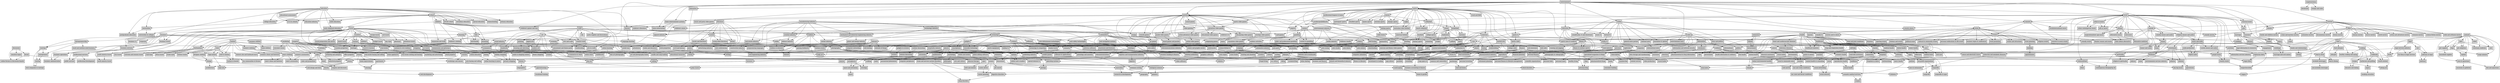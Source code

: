 digraph TagHierarchy {
    node [shape=box, style=filled, fillcolor=lightgray];
    "literature" -> "novels";
    "children's literature" -> "novels";
    "media" -> "news";
    "event" -> "news";
    "media" -> "social media";
    "education" -> "learning";
    "literacy" -> "learning";
    "technology" -> "science";
    "entertainment" -> "media";
    "information" -> "wiki";
    "informational" -> "wiki";
    "news" -> "information";
    "mathematics" -> "math";
    "physics" -> "math";
    "heritage" -> "history";
    "genealogy and ancestry" -> "history";
    "technology industry" -> "technology";
    "technology" -> "innovation";
    "discoveries" -> "innovation";
    "health" -> "wellness";
    "fitness" -> "wellness";
    "entertainment" -> "sports";
    "news and politics" -> "politics";
    "political event" -> "politics";
    "politics" -> "government";
    "news and politics" -> "government";
    "entertainment" -> "music";
    "hobbies" -> "lifestyle";
    "wellness" -> "lifestyle";
    "crafts" -> "art";
    "heritage" -> "culture";
    "cultural & community events" -> "culture";
    "nature" -> "environment";
    "science" -> "psychology";
    "physics" -> "psychology";
    "psychology" -> "philosophy";
    "entertainment" -> "gaming";
    "sports" -> "gaming";
    "entertainment" -> "comedy";
    "movies" -> "comedy";
    "style" -> "design";
    "designer clothing" -> "design";
    "physics" -> "mathematics";
    "science" -> "mathematics";
    "literature" -> "literacy";
    "education" -> "literacy";
    "science" -> "astronomy";
    "physics" -> "astronomy";
    "weather" -> "climate";
    "environment" -> "climate";
    "houses" -> "architecture";
    "design" -> "architecture";
    "technology" -> "gadgets";
    "technology" -> "software";
    "fashion" -> "style";
    "exercise" -> "fitness";
    "health" -> "fitness";
    "cooking" -> "recipes";
    "cookbooks" -> "recipes";
    "food" -> "cooking";
    "travel" -> "destinations";
    "tourism" -> "destinations";
    "adventure travel" -> "adventures";
    "adventure video games" -> "adventures";
    "event" -> "events";
    "concerts" -> "events";
    "business" -> "entrepreneurship";
    "golf" -> "courses";
    "education" -> "courses";
    "sports video games" -> "esports";
    "sports" -> "esports";
    "gadgets & reviews" -> "reviews";
    "literature" -> "manga";
    "children's literature" -> "manga";
    "manga" -> "comics";
    "comedy" -> "comics";
    "music" -> "albums";
    "concerts" -> "albums";
    "music" -> "concerts";
    "entertainment" -> "concerts";
    "entertainment" -> "movies";
    "movies" -> "films";
    "painting" -> "photography";
    "outdoor activities" -> "photography";
    "crafts" -> "diy";
    "houses" -> "home improvement";
    "animals" -> "pets";
    "healthcare" -> "care";
    "health" -> "care";
    "kids" -> "parenting";
    "children" -> "parenting";
    "family and children movies" -> "family";
    "marriage" -> "family";
    "children" -> "kids";
    "children's games and toys" -> "kids";
    "science" -> "research";
    "information" -> "research";
    "science" -> "discoveries";
    "astronomy" -> "discoveries";
    "property" -> "heritage";
    "tourism" -> "heritage";
    "finance" -> "investing";
    "betting" -> "investing";
    "manufacturing industry" -> "automotive";
    "automotive" -> "cars";
    "animals" -> "cars";
    "cars" -> "motorcycles";
    "hobby" -> "motorcycles";
    "property" -> "real estate";
    "real estate industry" -> "real estate";
    "houses" -> "housing";
    "apartments" -> "housing";
    "outdoor activities" -> "nature";
    "animals" -> "nature";
    "health" -> "mental health";
    "wellness" -> "mental health";
    "entrepreneurship" -> "startups";
    "business" -> "startups";
    "literature" -> "poetry";
    "novels and literature" -> "poetry";
    "poetry" -> "writing";
    "literature" -> "writing";
    "business" -> "marketing";
    "casinos" -> "gambling";
    "gaming" -> "gambling";
    "gaming" -> "casinos";
    "snooker/pool/billiards" -> "casinos";
    "gambling" -> "betting";
    "casinos & gambling" -> "betting";
    "space and astronomy" -> "space";
    "astronomy" -> "astrophysics";
    "physics" -> "astrophysics";
    "food" -> "nutrition";
    "fitness" -> "nutrition";
    "sports" -> "exercise";
    "basketball" -> "exercise";
    "fashion" -> "shopping";
    "retail industry" -> "shopping";
    "marketing" -> "sales";
    "shopping" -> "sales";
    "sales" -> "deals";
    "lifestyle" -> "luxury";
    "high fashion" -> "luxury";
    "high fashion" -> "high-end";
    "luxury" -> "high-end";
    "cryptocurrency" -> "blockchain";
    "travel" -> "vacation";
    "vacation" -> "holidays";
    "vacation" -> "getaways";
    "travel" -> "getaways";
    "interior decorating" -> "interior";
    "wedding" -> "weddings";
    "marriage" -> "weddings";
    "comedy" -> "humor";
    "comedy (music and audio)" -> "humor";
    "humor" -> "funny";
    "comedy" -> "funny";
    "hospitals" -> "banks";
    "finance" -> "banks";
    "auto insurance" -> "insurance";
    "healthcare" -> "insurance";
    "college education" -> "universities";
    "education" -> "universities";
    "learning" -> "online learning";
    "internet" -> "online learning";
    "professional services" -> "public services";
    "business services" -> "public services";
    "judiciary & legal" -> "judiciary";
    "law" -> "judiciary";
    "health" -> "healthcare";
    "healthcare" -> "hospitals";
    "healthcare industry" -> "hospitals";
    "telecommunications industry" -> "telecommunications";
    "smartphones" -> "telecommunications";
    "manga" -> "anime";
    "movies and tv shows" -> "anime";
    "non-profit organizations" -> "nonprofits";
    "ngos" -> "nonprofits";
    "charity" -> "ngos";
    "marketing" -> "ecommerce";
    "retail industry" -> "ecommerce";
    "ecommerce" -> "online store";
    "internet" -> "online store";
    "business" -> "corporate";
    "specialized magazines & blogs" -> "blog";
    "blog" -> "personal blog";
    "personal" -> "personal blog";
    "investing" -> "portfolio";
    "crafts" -> "creative work";
    "art" -> "creative work";
    "entertainment" -> "event";
    "concerts" -> "event";
    "event" -> "event promotion";
    "events" -> "event promotion";
    "subscription" -> "membership";
    "cultural & community events" -> "community";
    "charity" -> "community";
    "nonprofits" -> "nonprofit";
    "non-profit organizations" -> "nonprofit";
    "healthcare" -> "charity";
    "information" -> "informational";
    "news" -> "informational";
    "discussion" -> "forum";
    "social networking" -> "social network";
    "social" -> "social network";
    "startups" -> "startup";
    "entrepreneur" -> "startup";
    "entrepreneurship" -> "entrepreneur";
    "startups" -> "entrepreneur";
    "business services" -> "professional services";
    "event planning" -> "booking";
    "booking" -> "appointments";
    "activism" -> "petition";
    "charity" -> "activism";
    "education" -> "school";
    "hobbies" -> "hobby";
    "crafts" -> "hobby";
    "hobbies & interests" -> "interest";
    "hobbies" -> "interest";
    "entertainment" -> "interactive";
    "wedding" -> "engagement";
    "marriage" -> "engagement";
    "marriage" -> "wedding";
    "event" -> "wedding";
    "event" -> "event planning";
    "events" -> "event planning";
    "travel" -> "tourism";
    "vacation" -> "tourism";
    "databases" -> "directory";
    "hotel properties" -> "listing";
    "property" -> "listing";
    "media" -> "magazine";
    "entertainment news" -> "magazine";
    "event" -> "memorial";
    "memorial" -> "tribute";
    "magazine" -> "subscription";
    "subscription" -> "content service";
    "kids" -> "kid-friendly";
    "children" -> "kid-friendly";
    "school" -> "children";
    "literature" -> "novels and literature";
    "novels" -> "novels and literature";
    "movies" -> "movies and tv shows";
    "television" -> "movies and tv shows";
    "music" -> "music and audio";
    "religious (music and audio)" -> "music and audio";
    "culture" -> "arts and culture";
    "art" -> "arts and culture";
    "investing" -> "investment & trading";
    "ecommerce" -> "e-commerce & retail";
    "retail industry" -> "e-commerce & retail";
    "business" -> "business services";
    "business travel" -> "business services";
    "universities" -> "universities & colleges";
    "education" -> "universities & colleges";
    "school" -> "k-12 & schools";
    "education" -> "k-12 & schools";
    "online learning" -> "online learning & moocs";
    "online education" -> "online learning & moocs";
    "professional services" -> "professional development";
    "education" -> "educational resources";
    "research" -> "educational resources";
    "legal" -> "judiciary & legal";
    "law" -> "judiciary & legal";
    "hospitals" -> "hospitals & clinics";
    "healthcare" -> "hospitals & clinics";
    "wellness" -> "health information & wellness";
    "health" -> "health information & wellness";
    "information" -> "pharmaceutical & drug information";
    "informational" -> "pharmaceutical & drug information";
    "fitness" -> "fitness & lifestyle";
    "lifestyle" -> "fitness & lifestyle";
    "mental health" -> "mental health & counseling";
    "self-help" -> "mental health & counseling";
    "startups" -> "tech companies & startups";
    "startup" -> "tech companies & startups";
    "research" -> "research & development";
    "innovation" -> "research & development";
    "gadgets" -> "gadgets & reviews";
    "software" -> "software & applications";
    "technology & computing" -> "software & applications";
    "science" -> "scientific organizations";
    "ngos" -> "scientific organizations";
    "news" -> "general news portals";
    "media" -> "general news portals";
    "community" -> "local & community news";
    "news" -> "local & community news";
    "magazine" -> "specialized magazines & blogs";
    "media" -> "specialized magazines & blogs";
    "news" -> "journalism & opinion";
    "media" -> "journalism & opinion";
    "news" -> "entertainment news";
    "entertainment" -> "entertainment news";
    "social media" -> "social";
    "community" -> "social";
    "social media" -> "social networking";
    "social" -> "social networking";
    "forum" -> "online forums & discussion boards";
    "discussion" -> "online forums & discussion boards";
    "ngos" -> "nonprofits & ngos";
    "nonprofits" -> "nonprofits & ngos";
    "events" -> "cultural & community events";
    "event" -> "cultural & community events";
    "tourism" -> "travel & tourism";
    "travel" -> "travel & tourism";
    "food" -> "food & dining";
    "food & drink" -> "food & dining";
    "fashion" -> "fashion & beauty";
    "style & fashion" -> "fashion & beauty";
    "gardening" -> "home & garden";
    "landscaping" -> "home & garden";
    "lifestyle" -> "personal finance & lifestyle management";
    "personal finance" -> "personal finance & lifestyle management";
    "sports" -> "professional leagues & teams";
    "sports" -> "sports news & analysis";
    "news" -> "sports news & analysis";
    "forum" -> "fan communities & forums";
    "community" -> "fan communities & forums";
    "fitness" -> "fitness & outdoor sports";
    "sports" -> "fitness & outdoor sports";
    "legal services industry" -> "law firms & legal services";
    "law" -> "law firms & legal services";
    "information" -> "legal information & resources";
    "legal" -> "legal information & resources";
    "crafts" -> "hobbies";
    "entertainment" -> "hobbies";
    "crafts" -> "arts & crafts";
    "arts and crafts" -> "arts & crafts";
    "photography" -> "photography & videography";
    "films" -> "photography & videography";
    "hobby" -> "gaming (hobbyist)";
    "gaming" -> "gaming (hobbyist)";
    "culture" -> "car culture";
    "cars" -> "car culture";
    "self-help" -> "road-side assistance";
    "motorcycles" -> "scooters";
    "cars" -> "scooters";
    "automotive" -> "auto buying and selling";
    "sales" -> "auto buying and selling";
    "automotive" -> "auto insurance";
    "cars" -> "auto insurance";
    "automotive" -> "auto parts";
    "cars" -> "auto parts";
    "automotive" -> "auto recalls";
    "cars" -> "auto recalls";
    "automotive" -> "auto repair";
    "auto parts" -> "auto repair";
    "auto safety technologies" -> "auto safety";
    "automotive" -> "auto safety";
    "automotive" -> "auto shows";
    "cars" -> "auto shows";
    "technology" -> "auto infotainment technologies";
    "automotive" -> "auto infotainment technologies";
    "automotive" -> "auto navigation systems";
    "automotive" -> "auto safety technologies";
    "technology" -> "auto safety technologies";
    "automotive" -> "auto rentals";
    "cars" -> "auto rentals";
    "literature" -> "books and literature";
    "novels and literature" -> "books and literature";
    "photography" -> "art and photography books";
    "art" -> "art and photography books";
    "history" -> "biographies";
    "literature" -> "children's literature";
    "children" -> "children's literature";
    "comics" -> "comics and graphic novels";
    "novels" -> "comics and graphic novels";
    "cooking" -> "cookbooks";
    "food" -> "cookbooks";
    "novels" -> "fiction";
    "literature" -> "fiction";
    "travel" -> "travel books";
    "cookbooks" -> "travel books";
    "literature" -> "young adult literature";
    "novels" -> "young adult literature";
    "finance" -> "business and finance";
    "business banking & finance" -> "business and finance";
    "business and finance" -> "business accounting & finance";
    "finance" -> "business accounting & finance";
    "logistics and transportation industry" -> "logistics";
    "marketing" -> "marketing and advertising";
    "advertising industry" -> "marketing and advertising";
    "business" -> "small and medium-sized business";
    "entrepreneurship" -> "small and medium-sized business";
    "business" -> "business administration";
    "business operations" -> "business administration";
    "finance" -> "business banking & finance";
    "business" -> "business banking & finance";
    "business" -> "business i.t.";
    "business" -> "business operations";
    "business services" -> "business operations";
    "marketing" -> "consumer issues";
    "business" -> "business utilities";
    "apparel industry" -> "economy";
    "business" -> "economy";
    "marketing" -> "advertising industry";
    "media industry" -> "advertising industry";
    "education" -> "education industry";
    "school" -> "education industry";
    "entertainment" -> "entertainment industry";
    "media" -> "entertainment industry";
    "legal services industry" -> "environmental services industry";
    "environment" -> "environmental services industry";
    "finance" -> "financial industry";
    "entertainment industry" -> "financial industry";
    "food" -> "food industry";
    "manufacturing industry" -> "food industry";
    "healthcare" -> "healthcare industry";
    "health" -> "healthcare industry";
    "tourism" -> "hospitality industry";
    "entertainment industry" -> "hospitality industry";
    "legal services industry" -> "information services industry";
    "informational" -> "information services industry";
    "legal" -> "legal services industry";
    "automotive industry" -> "logistics and transportation industry";
    "manufacturing industry" -> "logistics and transportation industry";
    "food industry" -> "agriculture";
    "field hockey" -> "agriculture";
    "manufacturing industry" -> "mechanical and industrial engineering industry";
    "technology industry" -> "mechanical and industrial engineering industry";
    "media" -> "media industry";
    "entertainment industry" -> "media industry";
    "manufacturing industry" -> "metals industry";
    "mechanical and industrial engineering industry" -> "metals industry";
    "ngos" -> "non-profit organizations";
    "charity" -> "non-profit organizations";
    "healthcare industry" -> "pharmaceutical industry";
    "manufacturing industry" -> "pharmaceutical industry";
    "mechanical and industrial engineering industry" -> "power and energy industry";
    "technology industry" -> "power and energy industry";
    "media industry" -> "publishing industry";
    "advertising industry" -> "publishing industry";
    "manufacturing industry" -> "real estate industry";
    "aviation industry" -> "real estate industry";
    "manufacturing industry" -> "apparel industry";
    "entertainment industry" -> "apparel industry";
    "apparel industry" -> "retail industry";
    "business" -> "retail industry";
    "manufacturing industry" -> "technology industry";
    "technology industry" -> "telecommunications industry";
    "media industry" -> "telecommunications industry";
    "automotive" -> "automotive industry";
    "cars" -> "automotive industry";
    "manufacturing industry" -> "aviation industry";
    "technology industry" -> "aviation industry";
    "pharmaceutical industry" -> "biotech and biomedical industry";
    "technology industry" -> "biotech and biomedical industry";
    "mechanical and industrial engineering industry" -> "civil engineering industry";
    "construction industry" -> "civil engineering industry";
    "manufacturing industry" -> "construction industry";
    "real estate industry" -> "construction industry";
    "aviation industry" -> "defense industry";
    "manufacturing industry" -> "defense industry";
    "hobbies" -> "careers";
    "lifestyle" -> "careers";
    "careers" -> "apprenticeships";
    "workshops and classes" -> "apprenticeships";
    "careers" -> "career advice";
    "careers" -> "career planning";
    "career advice" -> "career planning";
    "careers" -> "job search";
    "apprenticeships" -> "vocational training";
    "education" -> "adult education";
    "school" -> "adult education";
    "school" -> "private school";
    "education" -> "private school";
    "education" -> "secondary education";
    "school" -> "secondary education";
    "education" -> "special education";
    "school" -> "special education";
    "education" -> "college education";
    "school" -> "college education";
    "education" -> "postgraduate education";
    "universities" -> "postgraduate education";
    "education" -> "early childhood education";
    "children" -> "early childhood education";
    "education" -> "educational assessment";
    "school" -> "homeschooling";
    "education" -> "homeschooling";
    "learning" -> "homework and study";
    "school" -> "homework and study";
    "learning" -> "language learning";
    "literacy" -> "language learning";
    "education" -> "online education";
    "online learning" -> "online education";
    "education" -> "primary education";
    "school" -> "primary education";
    "events" -> "events and attractions";
    "event" -> "events and attractions";
    "entertainment" -> "amusement and theme parks";
    "tourism" -> "amusement and theme parks";
    "events" -> "fashion events";
    "fashion" -> "fashion events";
    "tourism" -> "historic site and landmark tours";
    "destinations" -> "historic site and landmark tours";
    "shopping" -> "malls & shopping centers";
    "zoos & aquariums" -> "museums & galleries";
    "theater" -> "musicals";
    "music" -> "musicals";
    "holidays" -> "national & civic holidays";
    "casinos" -> "nightclubs";
    "cinemas and events" -> "nightclubs";
    "exercise" -> "outdoor activities";
    "hobbies" -> "outdoor activities";
    "nature" -> "parks & nature";
    "crafts" -> "party supplies and decorations";
    "concerts" -> "awards shows";
    "entertainment" -> "awards shows";
    "events" -> "personal celebrations & life events";
    "event" -> "personal celebrations & life events";
    "event" -> "political event";
    "events" -> "political event";
    "events" -> "religious events";
    "event" -> "religious events";
    "events" -> "sporting events";
    "sports" -> "sporting events";
    "events" -> "theater venues and events";
    "theater" -> "theater venues and events";
    "animals" -> "zoos & aquariums";
    "reptiles" -> "zoos & aquariums";
    "nightclubs" -> "bars & restaurants";
    "food & dining" -> "bars & restaurants";
    "events" -> "business expos & conferences";
    "event" -> "business expos & conferences";
    "casinos" -> "casinos & gambling";
    "gambling" -> "casinos & gambling";
    "events" -> "cinemas and events";
    "event" -> "cinemas and events";
    "events" -> "comedy events";
    "comedy" -> "comedy events";
    "concerts" -> "concerts & music events";
    "events" -> "concerts & music events";
    "family" -> "family and relationships";
    "marriage" -> "family and relationships";
    "memorial" -> "bereavement";
    "tribute" -> "bereavement";
    "family and relationships" -> "dating";
    "marriage" -> "divorce";
    "senior health" -> "eldercare";
    "healthcare" -> "eldercare";
    "marriage" -> "marriage and civil unions";
    "weddings" -> "marriage and civil unions";
    "art" -> "fine art";
    "fine art photography" -> "fine art";
    "fashion" -> "costume";
    "children's clothing" -> "costume";
    "exercise" -> "dance";
    "gymnastics" -> "dance";
    "art" -> "digital arts";
    "photography" -> "fine art photography";
    "art" -> "fine art photography";
    "art" -> "modern art";
    "painting" -> "modern art";
    "classical music" -> "opera";
    "musicals" -> "opera";
    "movies" -> "theater";
    "entertainment" -> "theater";
    "food" -> "food & drink";
    "nutrition" -> "food & drink";
    "food & drink" -> "alcoholic beverages";
    "vegetarian diets" -> "vegan diets";
    "nutrition" -> "vegan diets";
    "nutrition" -> "vegetarian diets";
    "food" -> "vegetarian diets";
    "food" -> "world cuisines";
    "cookbooks" -> "world cuisines";
    "cooking" -> "barbecues and grilling";
    "cookbooks" -> "barbecues and grilling";
    "recipes" -> "desserts and baking";
    "cooking" -> "desserts and baking";
    "food" -> "dining out";
    "food & dining" -> "dining out";
    "food" -> "food allergies";
    "food" -> "food movements";
    "dance" -> "food movements";
    "cooking" -> "healthy cooking and eating";
    "food" -> "healthy cooking and eating";
    "alcoholic beverages" -> "non-alcoholic beverages";
    "lifestyle" -> "healthy living";
    "wellness" -> "healthy living";
    "health" -> "children's health";
    "children" -> "children's health";
    "sports" -> "participant sports";
    "soccer" -> "participant sports";
    "exercise" -> "running and jogging";
    "fitness" -> "running and jogging";
    "health" -> "men's health";
    "women's health" -> "men's health";
    "health" -> "senior health";
    "healthcare" -> "senior health";
    "alternative music" -> "alternative medicine";
    "psychology" -> "physical therapy";
    "cigars" -> "smoking cessation";
    "health" -> "women's health";
    "wellness" -> "women's health";
    "hobbies" -> "hobbies & interests";
    "hobby" -> "hobbies & interests";
    "heritage" -> "antiquing and antiques";
    "hobby" -> "model toys";
    "children's games and toys" -> "model toys";
    "music" -> "musical instruments";
    "gadgets" -> "musical instruments";
    "psychology" -> "paranormal phenomena";
    "physics" -> "paranormal phenomena";
    "fiction" -> "sci-fi and fantasy";
    "literature" -> "sci-fi and fantasy";
    "courses" -> "workshops and classes";
    "school" -> "workshops and classes";
    "crafts" -> "arts and crafts";
    "art" -> "arts and crafts";
    "crafts" -> "beadwork";
    "arts and crafts" -> "beadwork";
    "crafts" -> "candle and soap making";
    "woodworking" -> "candle and soap making";
    "painting" -> "drawing and sketching";
    "art" -> "drawing and sketching";
    "beadwork" -> "needlework";
    "crafts" -> "needlework";
    "art" -> "painting";
    "crafts" -> "painting";
    "crafts" -> "woodworking";
    "arts and crafts" -> "woodworking";
    "birds" -> "birdwatching";
    "outdoor activities" -> "birdwatching";
    "barbecues and grilling" -> "cigars";
    "comics" -> "comic books";
    "comics and graphic novels" -> "comic books";
    "cryptocurrency" -> "stamps and coins";
    "music and audio" -> "audio production";
    "writing" -> "freelance writing";
    "screenwriting" -> "freelance writing";
    "writing" -> "screenwriting";
    "films" -> "screenwriting";
    "audio production" -> "video production";
    "photography & videography" -> "video production";
    "gaming" -> "board games and puzzles";
    "puzzle video games" -> "board games and puzzles";
    "gaming" -> "card games";
    "casinos" -> "card games";
    "role-playing video games" -> "roleplaying games";
    "gaming" -> "roleplaying games";
    "heritage" -> "genealogy and ancestry";
    "family" -> "genealogy and ancestry";
    "agriculture" -> "gardening";
    "home utilities" -> "home appliances";
    "home entertainment systems" -> "home appliances";
    "entertainment" -> "home entertaining";
    "home entertainment systems" -> "home entertaining";
    "environment" -> "indoor environmental quality";
    "outdoor decorating" -> "interior decorating";
    "gardening" -> "landscaping";
    "outdoor decorating" -> "landscaping";
    "crafts" -> "outdoor decorating";
    "outdoor activities" -> "outdoor decorating";
    "health" -> "medical health";
    "healthcare" -> "medical health";
    "food allergies" -> "allergies";
    "eye and vision conditions" -> "ear, nose and throat conditions";
    "heart and cardiovascular diseases" -> "endocrine and metabolic diseases";
    "nutrition" -> "endocrine and metabolic diseases";
    "weather" -> "eye and vision conditions";
    "health" -> "foot health";
    "wellness" -> "foot health";
    "health" -> "heart and cardiovascular diseases";
    "health" -> "infectious diseases";
    "heart and cardiovascular diseases" -> "infectious diseases";
    "health" -> "lung and respiratory health";
    "healthcare" -> "lung and respiratory health";
    "health" -> "reproductive health";
    "women's health" -> "reproductive health";
    "brain and nervous system disorders" -> "blood disorders";
    "heart and cardiovascular diseases" -> "blood disorders";
    "health" -> "sexual health";
    "reproductive health" -> "sexual health";
    "brain and nervous system disorders" -> "sleep disorders";
    "digestive disorders" -> "sleep disorders";
    "injuries" -> "bone and joint conditions";
    "health" -> "bone and joint conditions";
    "psychology" -> "brain and nervous system disorders";
    "weather" -> "cold and flu";
    "health" -> "dental health";
    "healthcare" -> "dental health";
    "blood disorders" -> "diabetes";
    "endocrine and metabolic diseases" -> "diabetes";
    "brain and nervous system disorders" -> "digestive disorders";
    "blood disorders" -> "digestive disorders";
    "medical health" -> "medical tests";
    "health" -> "medical tests";
    "pharmaceutical industry" -> "pharmaceutical drugs";
    "pharmaceutical & drug information" -> "pharmaceutical drugs";
    "cosmetic medical services" -> "surgery";
    "hospitals" -> "surgery";
    "infectious diseases" -> "vaccines";
    "healthcare" -> "cosmetic medical services";
    "beauty" -> "cosmetic medical services";
    "movies" -> "action and adventure movies";
    "films" -> "action and adventure movies";
    "movies" -> "romance movies";
    "films" -> "romance movies";
    "movies" -> "science fiction movies";
    "films" -> "science fiction movies";
    "movies" -> "indie and arthouse movies";
    "films" -> "indie and arthouse movies";
    "movies" -> "animation movies";
    "films" -> "animation movies";
    "comedy" -> "comedy movies";
    "movies" -> "comedy movies";
    "movies" -> "crime and mystery movies";
    "films" -> "crime and mystery movies";
    "films" -> "documentary movies";
    "movies" -> "documentary movies";
    "movies" -> "drama movies";
    "films" -> "drama movies";
    "movies" -> "family and children movies";
    "films" -> "family and children movies";
    "movies" -> "fantasy movies";
    "films" -> "fantasy movies";
    "movies" -> "horror movies";
    "films" -> "horror movies";
    "movies" -> "world movies";
    "films" -> "world movies";
    "music" -> "soft ac music";
    "urban ac music" -> "soft ac music";
    "music" -> "urban ac music";
    "albums" -> "adult album alternative";
    "alternative music" -> "adult album alternative";
    "music" -> "alternative music";
    "albums" -> "alternative music";
    "music" -> "children's music";
    "children" -> "children's music";
    "music" -> "classical music";
    "entertainment" -> "classical music";
    "sports radio" -> "college radio";
    "comedy" -> "comedy (music and audio)";
    "music" -> "comedy (music and audio)";
    "r&b/soul/funk" -> "contemporary hits/pop/top 40";
    "music" -> "contemporary hits/pop/top 40";
    "music" -> "country music";
    "gospel music" -> "country music";
    "music" -> "dance and electronic music";
    "dance" -> "dance and electronic music";
    "music" -> "world/international music";
    "concerts" -> "world/international music";
    "country music" -> "songwriters/folk";
    "music" -> "songwriters/folk";
    "music" -> "gospel music";
    "christianity" -> "gospel music";
    "music" -> "hip hop music";
    "r&b/soul/funk" -> "hip hop music";
    "music" -> "inspirational/new age music";
    "albums" -> "inspirational/new age music";
    "music" -> "jazz";
    "classical music" -> "jazz";
    "music" -> "reggae";
    "hip hop music" -> "reggae";
    "r&b/soul/funk" -> "blues";
    "music" -> "religious (music and audio)";
    "albums" -> "religious (music and audio)";
    "dance and electronic music" -> "r&b/soul/funk";
    "music" -> "r&b/soul/funk";
    "music" -> "rock music";
    "albums" -> "rock music";
    "music" -> "soundtracks, tv and showtunes";
    "television" -> "soundtracks, tv and showtunes";
    "sports" -> "sports radio";
    "sports tv" -> "sports radio";
    "sports radio" -> "talk radio";
    "music" -> "urban contemporary music";
    "urban ac music" -> "urban contemporary music";
    "music" -> "variety (music and audio)";
    "music and audio" -> "variety (music and audio)";
    "news" -> "news and politics";
    "media" -> "news and politics";
    "crime and mystery movies" -> "crime";
    "injuries" -> "disasters";
    "events" -> "disasters";
    "news" -> "international news";
    "national news" -> "international news";
    "legal" -> "law";
    "news" -> "local news";
    "local & community news" -> "local news";
    "news" -> "national news";
    "media" -> "national news";
    "environment" -> "weather";
    "nature" -> "weather";
    "finance" -> "personal finance";
    "personal" -> "personal finance";
    "banks" -> "consumer banking";
    "self-help" -> "financial assistance";
    "finance" -> "financial assistance";
    "finance" -> "financial planning";
    "lifestyle" -> "frugal living";
    "personal" -> "personal debt";
    "personal finance" -> "personal debt";
    "investing" -> "personal investing";
    "personal" -> "personal investing";
    "personal" -> "personal taxes";
    "personal finance" -> "personal taxes";
    "financial planning" -> "retirement planning";
    "business utilities" -> "home utilities";
    "animals" -> "birds";
    "dogs" -> "birds";
    "pets" -> "cats";
    "animals" -> "cats";
    "animals" -> "dogs";
    "pets" -> "dogs";
    "zoos & aquariums" -> "fish and aquariums";
    "animals" -> "fish and aquariums";
    "animals" -> "large animals";
    "dogs" -> "large animals";
    "pets" -> "pet adoptions";
    "animals" -> "pet adoptions";
    "animals" -> "reptiles";
    "dogs" -> "reptiles";
    "animals" -> "veterinary medicine";
    "pets" -> "veterinary medicine";
    "pets" -> "pet supplies";
    "animals" -> "pet supplies";
    "media" -> "pop culture";
    "culture" -> "pop culture";
    "humor" -> "humor and satire";
    "comedy" -> "humor and satire";
    "houses" -> "apartments";
    "real estate" -> "apartments";
    "property" -> "retail property";
    "shopping" -> "retail property";
    "property" -> "vacation properties";
    "vacation" -> "vacation properties";
    "property" -> "hotel properties";
    "casinos" -> "hotel properties";
    "property" -> "houses";
    "real estate" -> "houses";
    "property" -> "industrial property";
    "office property" -> "industrial property";
    "agriculture" -> "land and farms";
    "gardening" -> "land and farms";
    "property" -> "office property";
    "real estate" -> "office property";
    "real estate" -> "real estate buying and selling";
    "property" -> "real estate buying and selling";
    "property" -> "real estate renting and leasing";
    "real estate" -> "real estate renting and leasing";
    "spirituality" -> "religion & spirituality";
    "hinduism" -> "religion & spirituality";
    "atheism" -> "agnosticism";
    "wellness" -> "spirituality";
    "religious (music and audio)" -> "spirituality";
    "astronomy" -> "astrology";
    "astrophysics" -> "astrology";
    "christianity" -> "atheism";
    "hinduism" -> "atheism";
    "hinduism" -> "buddhism";
    "martial arts" -> "buddhism";
    "religious (music and audio)" -> "christianity";
    "religious events" -> "christianity";
    "christianity" -> "hinduism";
    "religious (music and audio)" -> "hinduism";
    "hinduism" -> "islam";
    "christianity" -> "islam";
    "christianity" -> "judaism";
    "hinduism" -> "judaism";
    "hinduism" -> "sikhism";
    "science" -> "biological sciences";
    "biotech and biomedical industry" -> "biological sciences";
    "science" -> "chemistry";
    "physics" -> "chemistry";
    "genealogy and ancestry" -> "genetics";
    "biological sciences" -> "genetics";
    "geology" -> "geography";
    "climate" -> "geography";
    "science" -> "geology";
    "discoveries" -> "geology";
    "science" -> "physics";
    "technology" -> "physics";
    "astronomy" -> "space and astronomy";
    "astrophysics" -> "space and astronomy";
    "deals" -> "coupons and discounts";
    "sales" -> "coupons and discounts";
    "shopping" -> "flower shopping";
    "shopping" -> "grocery shopping";
    "holiday shopping" -> "grocery shopping";
    "shopping" -> "holiday shopping";
    "holidays" -> "holiday shopping";
    "pet supplies" -> "household supplies";
    "betting" -> "lotteries and scratchcards";
    "gambling" -> "lotteries and scratchcards";
    "sales" -> "sales and promotions";
    "marketing" -> "sales and promotions";
    "entertainment" -> "children's games and toys";
    "children" -> "children's games and toys";
    "australian rules football" -> "american football";
    "sports" -> "american football";
    "martial arts" -> "boxing";
    "tennis" -> "boxing";
    "gymnastics" -> "cheerleading";
    "sports" -> "college sports";
    "basketball" -> "college sports";
    "baseball" -> "cricket";
    "basketball" -> "cricket";
    "motorcycles" -> "cycling";
    "exercise" -> "cycling";
    "badminton" -> "darts";
    "basketball" -> "darts";
    "sports" -> "disabled sports";
    "soccer" -> "disabled sports";
    "swimming" -> "diving";
    "sports" -> "equine sports";
    "soccer" -> "equine sports";
    "sports" -> "extreme sports";
    "soccer" -> "extreme sports";
    "rugby" -> "australian rules football";
    "sports" -> "australian rules football";
    "sports" -> "fantasy sports";
    "baseball" -> "fantasy sports";
    "sports" -> "field hockey";
    "baseball" -> "field hockey";
    "dance" -> "figure skating";
    "gymnastics" -> "figure skating";
    "sports" -> "fishing sports";
    "volleyball" -> "fishing sports";
    "cricket" -> "golf";
    "badminton" -> "golf";
    "exercise" -> "gymnastics";
    "sports" -> "gymnastics";
    "photography" -> "hunting and shooting";
    "golf" -> "hunting and shooting";
    "sports" -> "ice hockey";
    "field hockey" -> "ice hockey";
    "figure skating" -> "inline skating";
    "dance" -> "inline skating";
    "sports" -> "lacrosse";
    "basketball" -> "lacrosse";
    "cars" -> "auto racing";
    "automotive" -> "auto racing";
    "exercise" -> "martial arts";
    "sports" -> "martial arts";
    "sports" -> "olympic sports";
    "soccer" -> "olympic sports";
    "gambling" -> "poker and professional gambling";
    "casinos" -> "poker and professional gambling";
    "animals" -> "rodeo";
    "fishing sports" -> "rowing";
    "poetry" -> "rowing";
    "sports" -> "rugby";
    "soccer" -> "rugby";
    "rowing" -> "sailing";
    "cruises" -> "sailing";
    "ice hockey" -> "skiing";
    "figure skating" -> "skiing";
    "sports" -> "snooker/pool/billiards";
    "gaming" -> "snooker/pool/billiards";
    "sports" -> "soccer";
    "basketball" -> "badminton";
    "tennis" -> "badminton";
    "baseball" -> "softball";
    "sports" -> "softball";
    "golf" -> "squash";
    "badminton" -> "squash";
    "fishing sports" -> "swimming";
    "exercise" -> "swimming";
    "tennis" -> "table tennis";
    "snooker/pool/billiards" -> "table tennis";
    "sports" -> "tennis";
    "volleyball" -> "tennis";
    "sports" -> "track and field";
    "sports" -> "volleyball";
    "soccer" -> "volleyball";
    "travel" -> "walking";
    "food movements" -> "walking";
    "swimming" -> "water polo";
    "volleyball" -> "water polo";
    "bodybuilding" -> "weightlifting";
    "gymnastics" -> "weightlifting";
    "sports" -> "baseball";
    "basketball" -> "baseball";
    "weightlifting" -> "wrestling";
    "martial arts" -> "wrestling";
    "sports" -> "basketball";
    "volleyball" -> "basketball";
    "volleyball" -> "beach volleyball";
    "sports" -> "beach volleyball";
    "fitness" -> "bodybuilding";
    "exercise" -> "bodybuilding";
    "badminton" -> "bowling";
    "snooker/pool/billiards" -> "bowling";
    "sports" -> "sports equipment";
    "gadgets" -> "sports equipment";
    "fashion" -> "style & fashion";
    "style" -> "style & fashion";
    "fashion & beauty" -> "beauty";
    "luxury" -> "beauty";
    "women's clothing" -> "women's accessories";
    "gadgets" -> "women's accessories";
    "fashion" -> "women's clothing";
    "children's clothing" -> "women's clothing";
    "women's clothing" -> "women's shoes and footwear";
    "fashion" -> "women's shoes and footwear";
    "art" -> "body art";
    "bodybuilding" -> "body art";
    "children" -> "children's clothing";
    "kids" -> "children's clothing";
    "fashion" -> "designer clothing";
    "style" -> "designer clothing";
    "fashion" -> "fashion trends";
    "style" -> "fashion trends";
    "fashion" -> "high fashion";
    "style" -> "high fashion";
    "women's accessories" -> "men's accessories";
    "men's clothing" -> "men's accessories";
    "fashion" -> "men's clothing";
    "women's clothing" -> "men's clothing";
    "women's shoes and footwear" -> "men's shoes and footwear";
    "men's clothing" -> "men's shoes and footwear";
    "spas" -> "bath and shower";
    "care" -> "oral care";
    "style" -> "street style";
    "fashion" -> "street style";
    "technology" -> "technology & computing";
    "science" -> "technology & computing";
    "internet" -> "computer networking";
    "laptops" -> "computer peripherals";
    "gadgets" -> "computer peripherals";
    "software" -> "photo editing software";
    "photography" -> "photo editing software";
    "software" -> "shareware and freeware";
    "software" -> "video software";
    "graphics software" -> "video software";
    "internet" -> "web conferencing";
    "interactive" -> "web conferencing";
    "software" -> "antivirus software";
    "internet" -> "browsers";
    "desktops" -> "browsers";
    "anime" -> "computer animation";
    "animation tv" -> "computer animation";
    "information" -> "databases";
    "desktops" -> "desktop publishing";
    "music and audio" -> "digital audio";
    "audio production" -> "digital audio";
    "software" -> "graphics software";
    "desktops" -> "graphics software";
    "software" -> "operating systems";
    "laptops" -> "operating systems";
    "databases" -> "data storage and warehousing";
    "pc games" -> "desktops";
    "software" -> "desktops";
    "information" -> "information and network security";
    "technology" -> "internet";
    "web design and html" -> "web development";
    "browsers" -> "web development";
    "internet" -> "web hosting";
    "internet" -> "internet of things";
    "technology" -> "internet of things";
    "browsers" -> "web design and html";
    "design" -> "web design and html";
    "desktops" -> "laptops";
    "smartphones" -> "laptops";
    "language learning" -> "programming languages";
    "software" -> "programming languages";
    "photography" -> "cameras and camcorders";
    "photography & videography" -> "cameras and camcorders";
    "entertainment" -> "home entertainment systems";
    "gaming" -> "home entertainment systems";
    "gadgets" -> "smartphones";
    "technology" -> "smartphones";
    "smartphones" -> "tablets and e-readers";
    "laptops" -> "tablets and e-readers";
    "technology" -> "wearable technology";
    "gadgets" -> "wearable technology";
    "technology" -> "robotics";
    "scooters" -> "robotics";
    "media" -> "television";
    "entertainment" -> "television";
    "television" -> "animation tv";
    "anime" -> "animation tv";
    "television" -> "soap opera tv";
    "drama tv" -> "soap opera tv";
    "television" -> "special interest tv";
    "interest" -> "special interest tv";
    "sports" -> "sports tv";
    "television" -> "sports tv";
    "television" -> "children's tv";
    "children" -> "children's tv";
    "comedy" -> "comedy tv";
    "television" -> "comedy tv";
    "television" -> "drama tv";
    "science fiction tv" -> "drama tv";
    "television" -> "factual tv";
    "media" -> "factual tv";
    "holidays" -> "holiday tv";
    "television" -> "holiday tv";
    "television" -> "music tv";
    "music" -> "music tv";
    "television" -> "reality tv";
    "factual tv" -> "reality tv";
    "television" -> "science fiction tv";
    "fiction" -> "science fiction tv";
    "travel" -> "africa travel";
    "destinations" -> "africa travel";
    "travel" -> "asia travel";
    "destinations" -> "asia travel";
    "travel" -> "australia and oceania travel";
    "destinations" -> "australia and oceania travel";
    "travel" -> "europe travel";
    "travel" -> "north america travel";
    "south america travel" -> "north america travel";
    "travel" -> "polar travel";
    "skiing" -> "polar travel";
    "travel" -> "south america travel";
    "destinations" -> "south america travel";
    "travel" -> "travel preparation and advice";
    "vacation" -> "travel preparation and advice";
    "travel" -> "adventure travel";
    "vacation" -> "adventure travel";
    "family" -> "family travel";
    "travel" -> "family travel";
    "getaways" -> "honeymoons and getaways";
    "vacation" -> "honeymoons and getaways";
    "hotel properties" -> "hotels and motels";
    "casinos" -> "hotels and motels";
    "travel" -> "rail travel";
    "travel" -> "road trips";
    "destinations" -> "road trips";
    "hotels and motels" -> "spas";
    "travel" -> "air travel";
    "adventure travel" -> "air travel";
    "travel" -> "beach travel";
    "vacation" -> "beach travel";
    "travel" -> "budget travel";
    "vacation" -> "budget travel";
    "travel" -> "business travel";
    "business" -> "business travel";
    "outdoor activities" -> "camping";
    "honeymoons and getaways" -> "cruises";
    "travel" -> "cruises";
    "travel" -> "day trips";
    "vacation" -> "day trips";
    "gaming" -> "video gaming";
    "sports video games" -> "video gaming";
    "gaming" -> "console games";
    "video gaming" -> "console games";
    "gaming" -> "mobile games";
    "smartphones" -> "mobile games";
    "gaming" -> "pc games";
    "console games" -> "pc games";
    "action-adventure video games" -> "action video games";
    "gaming" -> "action video games";
    "gaming" -> "role-playing video games";
    "adventure video games" -> "role-playing video games";
    "gaming" -> "simulation video games";
    "strategy video games" -> "simulation video games";
    "sports" -> "sports video games";
    "gaming" -> "sports video games";
    "gaming" -> "strategy video games";
    "video gaming" -> "strategy video games";
    "gaming" -> "action-adventure video games";
    "adventure video games" -> "action-adventure video games";
    "gaming" -> "adventure video games";
    "sports video games" -> "adventure video games";
    "gaming" -> "casual games";
    "gaming" -> "educational video games";
    "adventure video games" -> "educational video games";
    "fitness" -> "exercise and fitness video games";
    "gaming" -> "exercise and fitness video games";
    "role-playing video games" -> "mmos";
    "strategy video games" -> "mmos";
    "gaming" -> "music and party video games";
    "entertainment" -> "music and party video games";
    "gaming" -> "puzzle video games";
    "adventure video games" -> "puzzle video games";
    "discussion" -> "sensitive topics";
}
